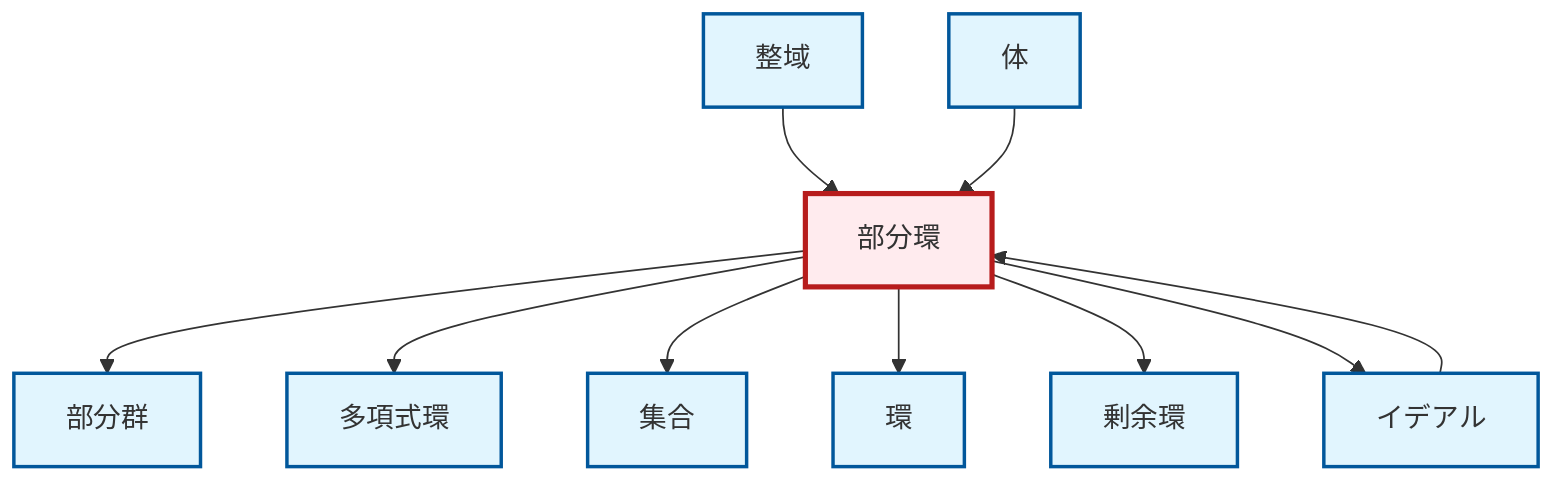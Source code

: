 graph TD
    classDef definition fill:#e1f5fe,stroke:#01579b,stroke-width:2px
    classDef theorem fill:#f3e5f5,stroke:#4a148c,stroke-width:2px
    classDef axiom fill:#fff3e0,stroke:#e65100,stroke-width:2px
    classDef example fill:#e8f5e9,stroke:#1b5e20,stroke-width:2px
    classDef current fill:#ffebee,stroke:#b71c1c,stroke-width:3px
    def-set["集合"]:::definition
    def-integral-domain["整域"]:::definition
    def-polynomial-ring["多項式環"]:::definition
    def-field["体"]:::definition
    def-ring["環"]:::definition
    def-quotient-ring["剰余環"]:::definition
    def-subring["部分環"]:::definition
    def-ideal["イデアル"]:::definition
    def-subgroup["部分群"]:::definition
    def-subring --> def-subgroup
    def-integral-domain --> def-subring
    def-ideal --> def-subring
    def-subring --> def-polynomial-ring
    def-subring --> def-set
    def-field --> def-subring
    def-subring --> def-ring
    def-subring --> def-quotient-ring
    def-subring --> def-ideal
    class def-subring current
